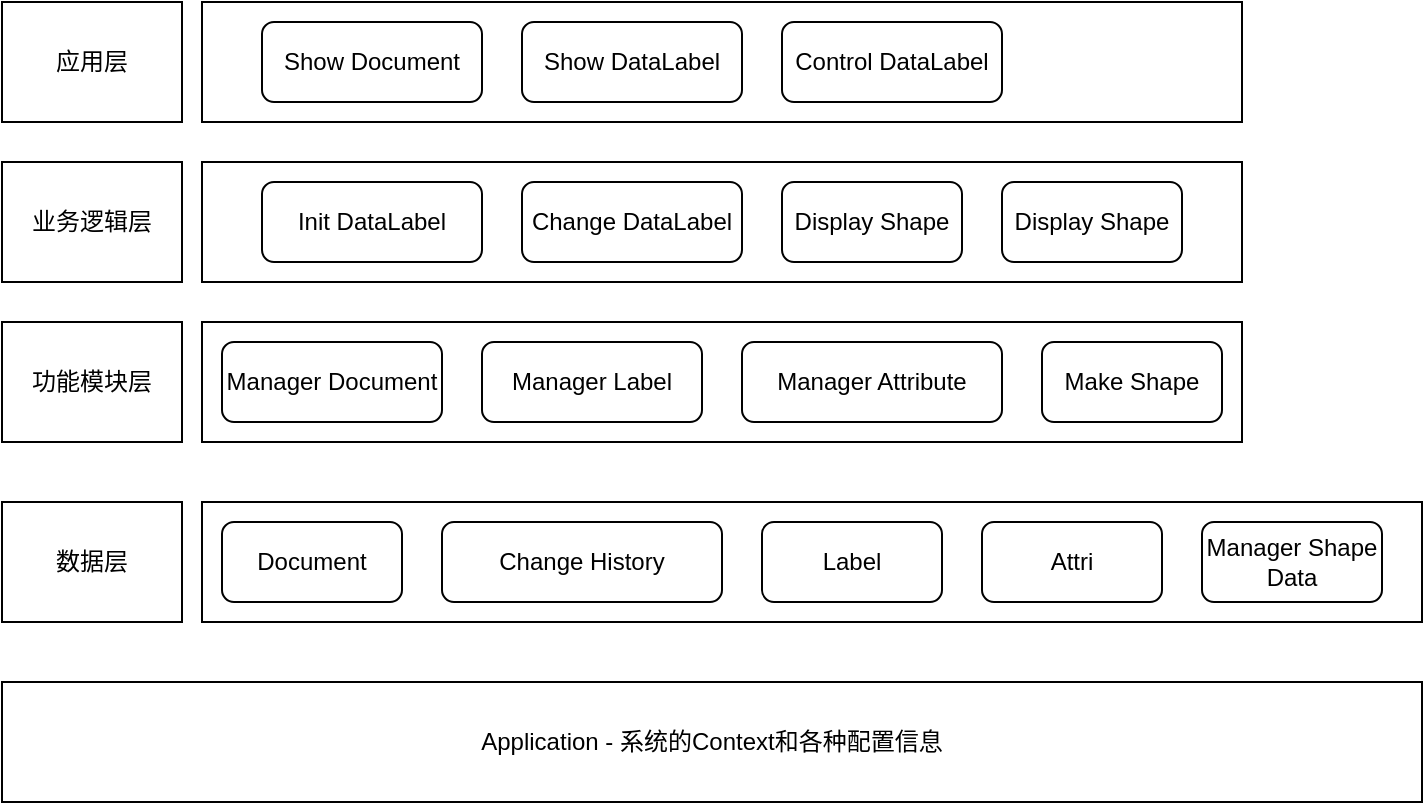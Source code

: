 <mxfile>
    <diagram id="gO7sfptqHuHsLTNLBWQI" name="第 1 页">
        <mxGraphModel dx="1316" dy="555" grid="1" gridSize="10" guides="1" tooltips="1" connect="1" arrows="1" fold="1" page="1" pageScale="1" pageWidth="827" pageHeight="1169" math="0" shadow="0">
            <root>
                <mxCell id="0"/>
                <mxCell id="1" parent="0"/>
                <mxCell id="5" value="Application - 系统的Context和各种配置信息" style="rounded=0;whiteSpace=wrap;html=1;" parent="1" vertex="1">
                    <mxGeometry x="80" y="440" width="710" height="60" as="geometry"/>
                </mxCell>
                <mxCell id="6" value="" style="rounded=0;whiteSpace=wrap;html=1;" parent="1" vertex="1">
                    <mxGeometry x="180" y="350" width="610" height="60" as="geometry"/>
                </mxCell>
                <mxCell id="7" value="数据层" style="rounded=0;whiteSpace=wrap;html=1;" parent="1" vertex="1">
                    <mxGeometry x="80" y="350" width="90" height="60" as="geometry"/>
                </mxCell>
                <mxCell id="9" value="Document" style="rounded=1;whiteSpace=wrap;html=1;" parent="1" vertex="1">
                    <mxGeometry x="190" y="360" width="90" height="40" as="geometry"/>
                </mxCell>
                <mxCell id="10" value="Label" style="rounded=1;whiteSpace=wrap;html=1;" parent="1" vertex="1">
                    <mxGeometry x="460" y="360" width="90" height="40" as="geometry"/>
                </mxCell>
                <mxCell id="11" value="Attri" style="rounded=1;whiteSpace=wrap;html=1;" parent="1" vertex="1">
                    <mxGeometry x="570" y="360" width="90" height="40" as="geometry"/>
                </mxCell>
                <mxCell id="12" value="Change History" style="rounded=1;whiteSpace=wrap;html=1;" parent="1" vertex="1">
                    <mxGeometry x="300" y="360" width="140" height="40" as="geometry"/>
                </mxCell>
                <mxCell id="13" value="功能模块层" style="rounded=0;whiteSpace=wrap;html=1;" parent="1" vertex="1">
                    <mxGeometry x="80" y="260" width="90" height="60" as="geometry"/>
                </mxCell>
                <mxCell id="14" value="" style="rounded=0;whiteSpace=wrap;html=1;" parent="1" vertex="1">
                    <mxGeometry x="180" y="260" width="520" height="60" as="geometry"/>
                </mxCell>
                <mxCell id="15" value="Manager Document" style="rounded=1;whiteSpace=wrap;html=1;" parent="1" vertex="1">
                    <mxGeometry x="190" y="270" width="110" height="40" as="geometry"/>
                </mxCell>
                <mxCell id="16" value="Manager Label" style="rounded=1;whiteSpace=wrap;html=1;" parent="1" vertex="1">
                    <mxGeometry x="320" y="270" width="110" height="40" as="geometry"/>
                </mxCell>
                <mxCell id="17" value="Manager Attribute" style="rounded=1;whiteSpace=wrap;html=1;" parent="1" vertex="1">
                    <mxGeometry x="450" y="270" width="130" height="40" as="geometry"/>
                </mxCell>
                <mxCell id="18" value="业务逻辑层" style="rounded=0;whiteSpace=wrap;html=1;" parent="1" vertex="1">
                    <mxGeometry x="80" y="180" width="90" height="60" as="geometry"/>
                </mxCell>
                <mxCell id="20" value="" style="rounded=0;whiteSpace=wrap;html=1;" parent="1" vertex="1">
                    <mxGeometry x="180" y="180" width="520" height="60" as="geometry"/>
                </mxCell>
                <mxCell id="21" value="Init DataLabel" style="rounded=1;whiteSpace=wrap;html=1;" parent="1" vertex="1">
                    <mxGeometry x="210" y="190" width="110" height="40" as="geometry"/>
                </mxCell>
                <mxCell id="23" value="Change DataLabel" style="rounded=1;whiteSpace=wrap;html=1;" parent="1" vertex="1">
                    <mxGeometry x="340" y="190" width="110" height="40" as="geometry"/>
                </mxCell>
                <mxCell id="25" value="Manager Shape Data" style="rounded=1;whiteSpace=wrap;html=1;" parent="1" vertex="1">
                    <mxGeometry x="680" y="360" width="90" height="40" as="geometry"/>
                </mxCell>
                <mxCell id="27" value="Make Shape" style="rounded=1;whiteSpace=wrap;html=1;" parent="1" vertex="1">
                    <mxGeometry x="600" y="270" width="90" height="40" as="geometry"/>
                </mxCell>
                <mxCell id="28" value="Display Shape" style="rounded=1;whiteSpace=wrap;html=1;" parent="1" vertex="1">
                    <mxGeometry x="470" y="190" width="90" height="40" as="geometry"/>
                </mxCell>
                <mxCell id="29" value="应用层" style="rounded=0;whiteSpace=wrap;html=1;" parent="1" vertex="1">
                    <mxGeometry x="80" y="100" width="90" height="60" as="geometry"/>
                </mxCell>
                <mxCell id="30" value="" style="rounded=0;whiteSpace=wrap;html=1;" parent="1" vertex="1">
                    <mxGeometry x="180" y="100" width="520" height="60" as="geometry"/>
                </mxCell>
                <mxCell id="31" value="Show Document" style="rounded=1;whiteSpace=wrap;html=1;" parent="1" vertex="1">
                    <mxGeometry x="210" y="110" width="110" height="40" as="geometry"/>
                </mxCell>
                <mxCell id="32" value="Show DataLabel" style="rounded=1;whiteSpace=wrap;html=1;" parent="1" vertex="1">
                    <mxGeometry x="340" y="110" width="110" height="40" as="geometry"/>
                </mxCell>
                <mxCell id="33" value="Control DataLabel" style="rounded=1;whiteSpace=wrap;html=1;" parent="1" vertex="1">
                    <mxGeometry x="470" y="110" width="110" height="40" as="geometry"/>
                </mxCell>
                <mxCell id="34" value="Display Shape" style="rounded=1;whiteSpace=wrap;html=1;" parent="1" vertex="1">
                    <mxGeometry x="580" y="190" width="90" height="40" as="geometry"/>
                </mxCell>
            </root>
        </mxGraphModel>
    </diagram>
</mxfile>